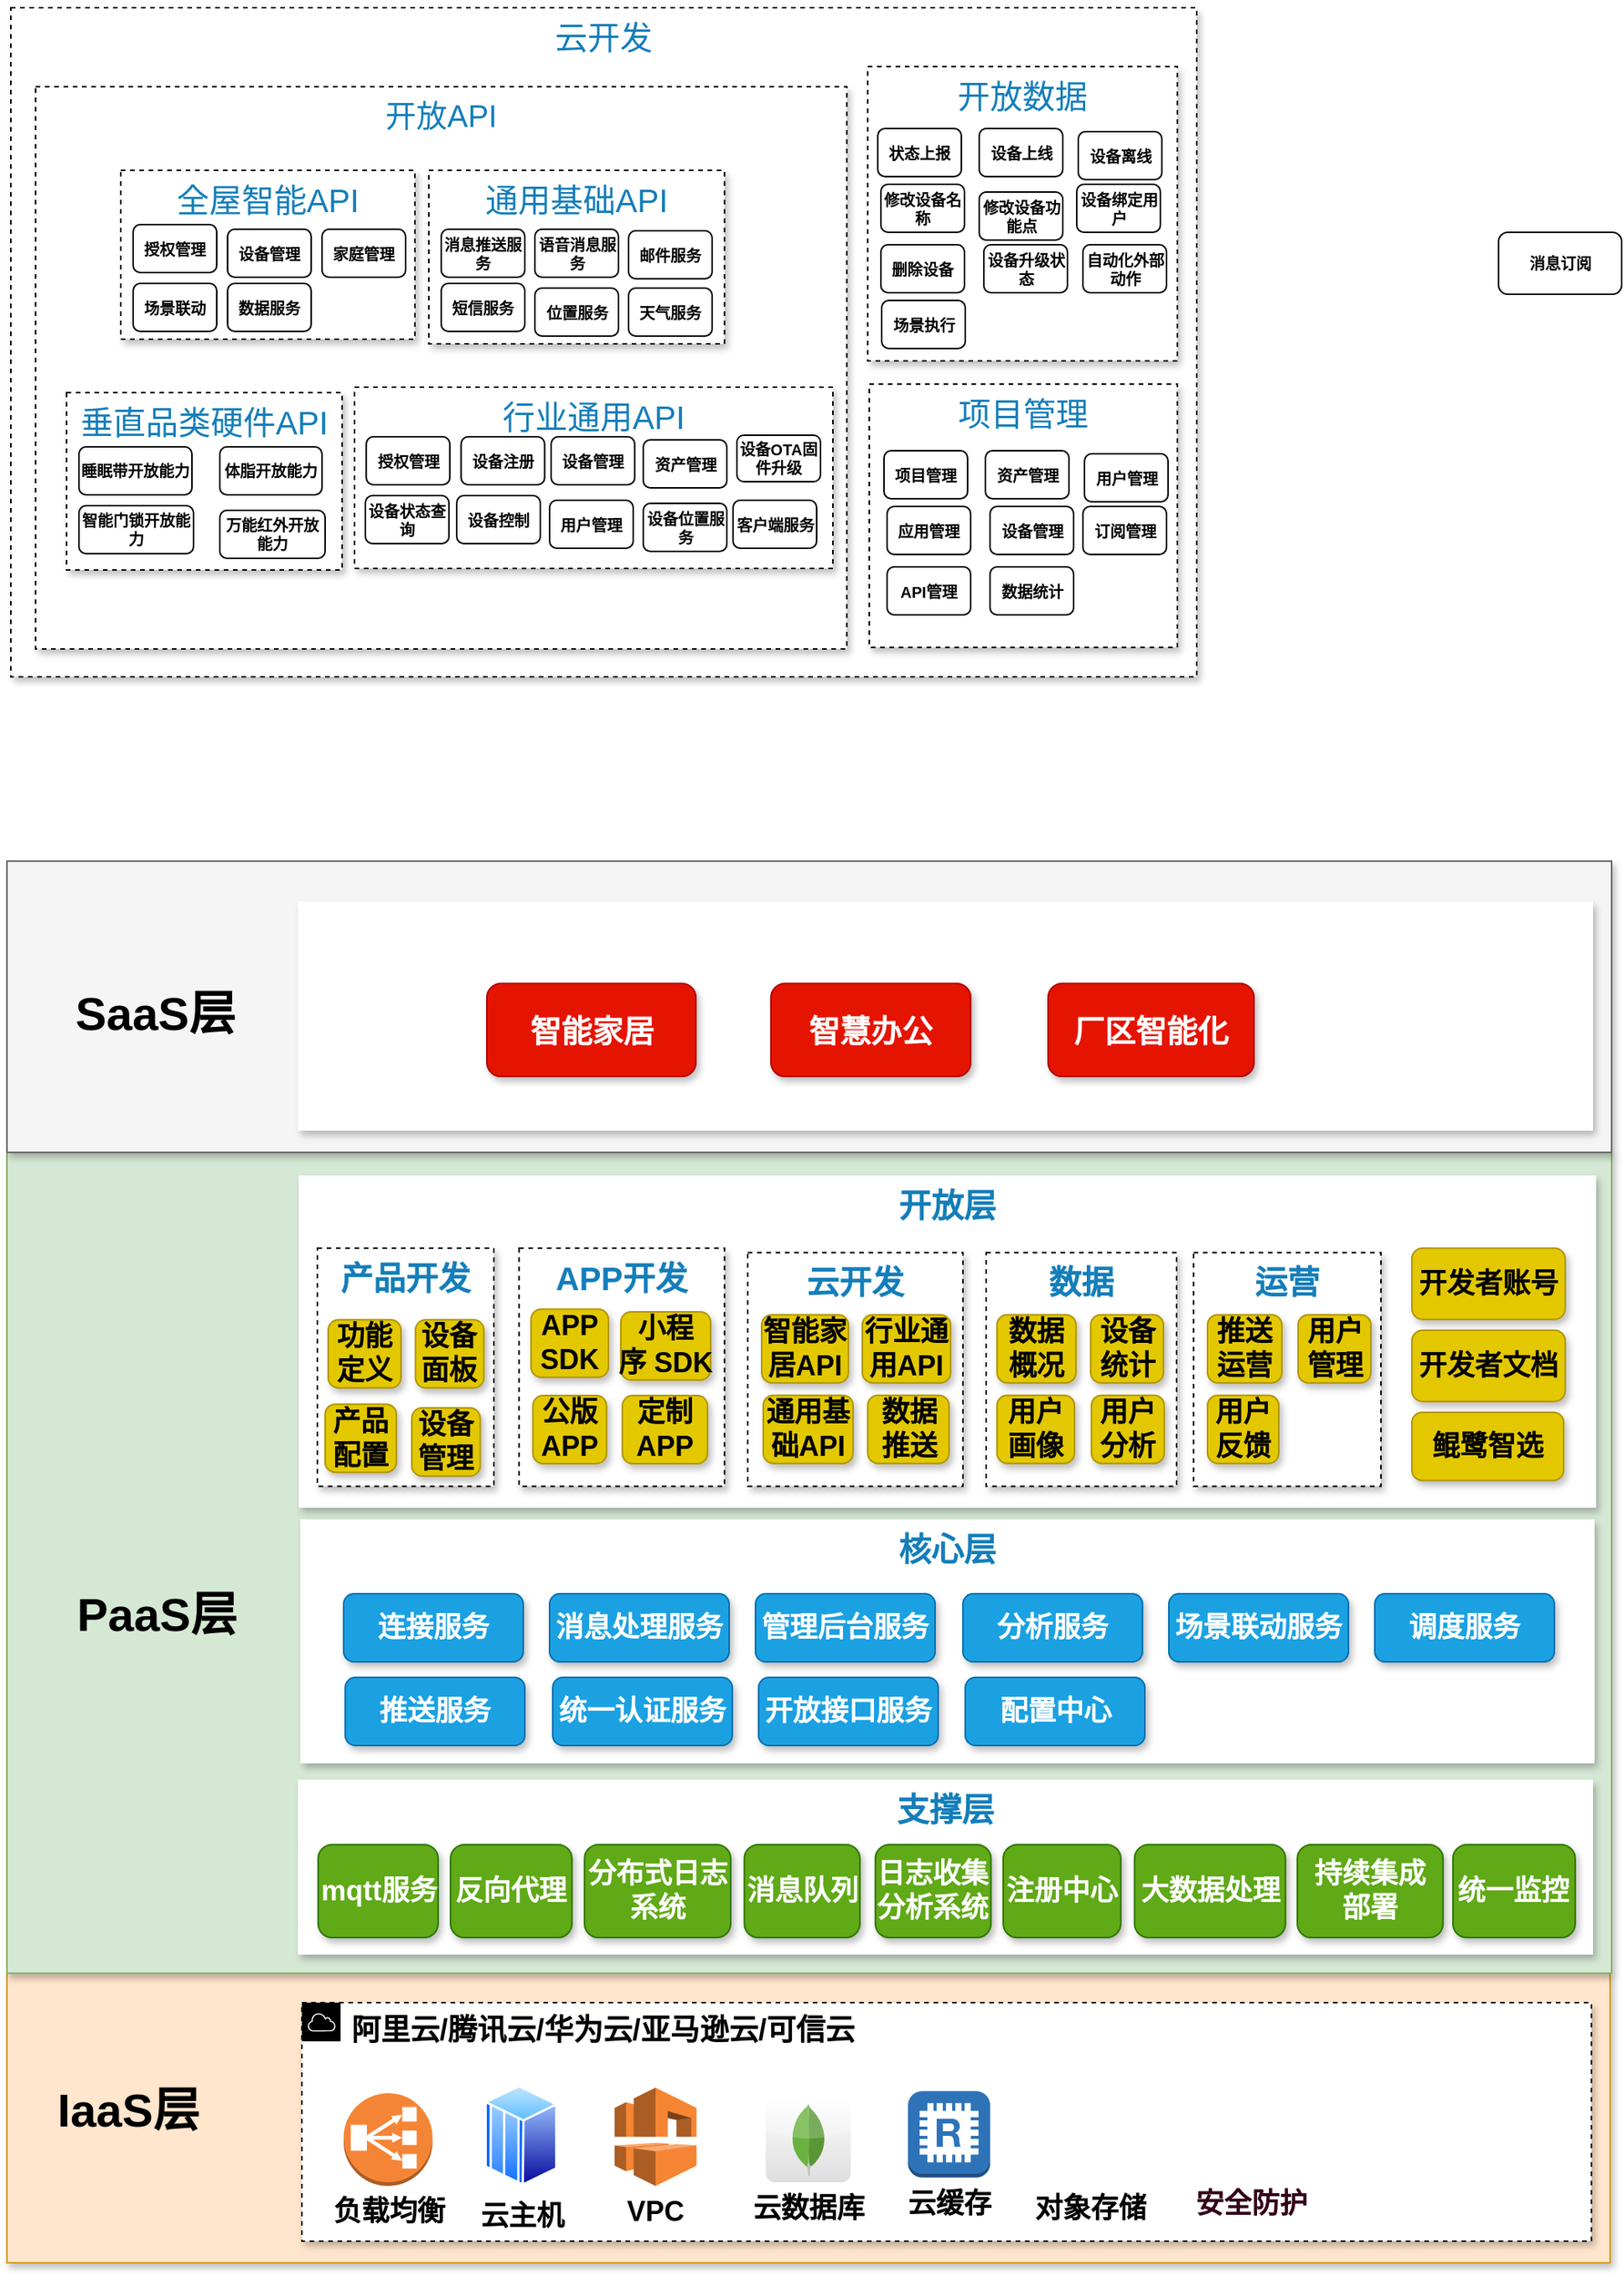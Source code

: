<mxfile version="14.9.0" type="github">
  <diagram id="Ht1M8jgEwFfnCIfOTk4-" name="Page-1">
    <mxGraphModel dx="2158" dy="1775" grid="0" gridSize="10" guides="1" tooltips="1" connect="1" arrows="1" fold="1" page="1" pageScale="1" pageWidth="1169" pageHeight="827" math="0" shadow="0">
      <root>
        <mxCell id="0" />
        <mxCell id="1" parent="0" />
        <mxCell id="gMzUMs-5NFaY0qNwN4Kw-103" value="云开发" style="dashed=1;verticalAlign=top;fontStyle=0;fontColor=#147EBA;fontSize=21;shadow=1;" parent="1" vertex="1">
          <mxGeometry x="94" y="-654" width="766" height="432" as="geometry" />
        </mxCell>
        <mxCell id="gMzUMs-5NFaY0qNwN4Kw-52" value="开放API" style="dashed=1;verticalAlign=top;fontStyle=0;fontColor=#147EBA;fontSize=20;shadow=1;" parent="1" vertex="1">
          <mxGeometry x="110" y="-603" width="524" height="363" as="geometry" />
        </mxCell>
        <mxCell id="gMzUMs-5NFaY0qNwN4Kw-2" value="IaaS层" style="rounded=0;whiteSpace=wrap;html=1;fontSize=21;fillColor=#ffe6cc;strokeColor=#d79b00;shadow=1;" parent="1" vertex="1">
          <mxGeometry x="91.5" y="615" width="1035.5" height="187" as="geometry" />
        </mxCell>
        <mxCell id="Ln0wYWGK2Pg7mDHhLt9o-11" value="阿里云/腾讯云/华为云/亚马逊云/可信云" style="points=[[0,0],[0.25,0],[0.5,0],[0.75,0],[1,0],[1,0.25],[1,0.5],[1,0.75],[1,1],[0.75,1],[0.5,1],[0.25,1],[0,1],[0,0.75],[0,0.5],[0,0.25]];outlineConnect=0;html=1;whiteSpace=wrap;fontSize=19;fontStyle=1;shape=mxgraph.aws4.group;grIcon=mxgraph.aws4.group_aws_cloud;verticalAlign=top;align=left;spacingLeft=30;dashed=1;shadow=1;" parent="1" vertex="1">
          <mxGeometry x="282" y="634" width="833" height="154" as="geometry" />
        </mxCell>
        <mxCell id="Ln0wYWGK2Pg7mDHhLt9o-27" style="edgeStyle=none;shape=link;rounded=0;orthogonalLoop=1;jettySize=auto;html=1;exitX=1;exitY=1;exitDx=0;exitDy=0;fontStyle=1;fontSize=18;" parent="1" source="Ln0wYWGK2Pg7mDHhLt9o-11" target="Ln0wYWGK2Pg7mDHhLt9o-11" edge="1">
          <mxGeometry relative="1" as="geometry" />
        </mxCell>
        <mxCell id="1yn95lNJv_hw5B5bu8lK-14" value="&lt;font color=&quot;#000000&quot; style=&quot;font-size: 18px;&quot;&gt;云缓存&lt;/font&gt;" style="outlineConnect=0;dashed=0;verticalLabelPosition=bottom;verticalAlign=top;align=center;html=1;shape=mxgraph.aws3.redis;fillColor=#2E73B8;gradientColor=none;fontColor=#FFFFFF;fontStyle=1;fontSize=18;" parent="1" vertex="1">
          <mxGeometry x="673.5" y="691.16" width="53.1" height="55.75" as="geometry" />
        </mxCell>
        <mxCell id="gMzUMs-5NFaY0qNwN4Kw-1" value="IaaS层" style="text;html=1;strokeColor=none;fillColor=none;align=center;verticalAlign=middle;whiteSpace=wrap;rounded=0;fontSize=30;fontStyle=1" parent="1" vertex="1">
          <mxGeometry x="119" y="692.5" width="102" height="20" as="geometry" />
        </mxCell>
        <mxCell id="gMzUMs-5NFaY0qNwN4Kw-5" value="PaaS层" style="rounded=0;whiteSpace=wrap;html=1;fontSize=21;fillColor=#d5e8d4;strokeColor=#82b366;shadow=1;" parent="1" vertex="1">
          <mxGeometry x="91.5" y="85" width="1036.5" height="530" as="geometry" />
        </mxCell>
        <mxCell id="gMzUMs-5NFaY0qNwN4Kw-11" value="云数据库" style="dashed=0;outlineConnect=0;html=1;align=center;labelPosition=center;verticalLabelPosition=bottom;verticalAlign=top;shape=mxgraph.webicons.mongodb;gradientColor=#DFDEDE;fontSize=18;fontStyle=1" parent="1" vertex="1">
          <mxGeometry x="581.62" y="694.87" width="55" height="55.13" as="geometry" />
        </mxCell>
        <mxCell id="gMzUMs-5NFaY0qNwN4Kw-12" value="VPC" style="outlineConnect=0;dashed=0;verticalLabelPosition=bottom;verticalAlign=top;align=center;html=1;shape=mxgraph.aws3.vpc;fillColor=#F58534;gradientColor=none;fontSize=18;fontStyle=1" parent="1" vertex="1">
          <mxGeometry x="484.0" y="688.87" width="52.91" height="63.5" as="geometry" />
        </mxCell>
        <mxCell id="gMzUMs-5NFaY0qNwN4Kw-13" value="负载均衡" style="outlineConnect=0;dashed=0;verticalLabelPosition=bottom;verticalAlign=top;align=center;html=1;shape=mxgraph.aws3.classic_load_balancer;fillColor=#F58536;gradientColor=none;fontSize=18;fontStyle=1" parent="1" vertex="1">
          <mxGeometry x="309" y="692.5" width="57.38" height="59.87" as="geometry" />
        </mxCell>
        <mxCell id="gMzUMs-5NFaY0qNwN4Kw-15" value="对象存储" style="shape=image;html=1;verticalAlign=top;verticalLabelPosition=bottom;labelBackgroundColor=#ffffff;imageAspect=0;aspect=fixed;image=https://cdn4.iconfinder.com/data/icons/small-n-flat/24/floppy-128.png;fontSize=18;fontStyle=1" parent="1" vertex="1">
          <mxGeometry x="758" y="684.87" width="65.13" height="65.13" as="geometry" />
        </mxCell>
        <mxCell id="gMzUMs-5NFaY0qNwN4Kw-18" value="云主机" style="aspect=fixed;perimeter=ellipsePerimeter;html=1;align=center;shadow=0;dashed=0;spacingTop=3;image;image=img/lib/active_directory/mainframe_host.svg;fontSize=18;fontStyle=1" parent="1" vertex="1">
          <mxGeometry x="400" y="687" width="47.07" height="65.37" as="geometry" />
        </mxCell>
        <mxCell id="gMzUMs-5NFaY0qNwN4Kw-32" value="PaaS层" style="text;html=1;strokeColor=none;fillColor=none;align=center;verticalAlign=middle;whiteSpace=wrap;rounded=0;fontSize=30;fontStyle=1;shadow=0;sketch=0;glass=0;" parent="1" vertex="1">
          <mxGeometry x="134.5" y="373" width="106.5" height="20" as="geometry" />
        </mxCell>
        <mxCell id="gMzUMs-5NFaY0qNwN4Kw-17" value="支撑层" style="dashed=1;verticalAlign=top;fontStyle=1;fontColor=#147EBA;fontSize=21;strokeColor=none;shadow=1;" parent="1" vertex="1">
          <mxGeometry x="279.5" y="490" width="836.5" height="113" as="geometry" />
        </mxCell>
        <mxCell id="gMzUMs-5NFaY0qNwN4Kw-7" value="分布式日志系统" style="rounded=1;whiteSpace=wrap;html=1;fontSize=18;fontStyle=1;fillColor=#60a917;strokeColor=#2D7600;fontColor=#ffffff;shadow=1;" parent="1" vertex="1">
          <mxGeometry x="464.55" y="532" width="94.45" height="60" as="geometry" />
        </mxCell>
        <mxCell id="gMzUMs-5NFaY0qNwN4Kw-9" value="消息队列" style="rounded=1;whiteSpace=wrap;html=1;fontSize=18;fontStyle=1;fillColor=#60a917;strokeColor=#2D7600;fontColor=#ffffff;shadow=1;" parent="1" vertex="1">
          <mxGeometry x="567.77" y="532" width="74.7" height="60" as="geometry" />
        </mxCell>
        <mxCell id="gMzUMs-5NFaY0qNwN4Kw-16" value="mqtt服务" style="rounded=1;whiteSpace=wrap;html=1;fontSize=18;fontStyle=1;fillColor=#60a917;strokeColor=#2D7600;fontColor=#ffffff;shadow=1;" parent="1" vertex="1">
          <mxGeometry x="292.5" y="532" width="77.5" height="60" as="geometry" />
        </mxCell>
        <mxCell id="gMzUMs-5NFaY0qNwN4Kw-28" value="大数据处理" style="rounded=1;whiteSpace=wrap;html=1;fontSize=18;fontStyle=1;fillColor=#60a917;strokeColor=#2D7600;fontColor=#ffffff;shadow=1;" parent="1" vertex="1">
          <mxGeometry x="819.85" y="532" width="97.5" height="60" as="geometry" />
        </mxCell>
        <mxCell id="gMzUMs-5NFaY0qNwN4Kw-31" value="反向代理" style="rounded=1;whiteSpace=wrap;html=1;fontSize=18;fontStyle=1;fillColor=#60a917;strokeColor=#2D7600;fontColor=#ffffff;shadow=1;" parent="1" vertex="1">
          <mxGeometry x="378" y="532" width="78.43" height="60" as="geometry" />
        </mxCell>
        <mxCell id="gMzUMs-5NFaY0qNwN4Kw-33" value="核心层" style="dashed=1;verticalAlign=top;fontStyle=1;fontColor=#147EBA;fontSize=21;strokeColor=none;shadow=1;" parent="1" vertex="1">
          <mxGeometry x="281" y="322" width="836" height="157.5" as="geometry" />
        </mxCell>
        <mxCell id="gMzUMs-5NFaY0qNwN4Kw-19" value="连接服务" style="rounded=1;whiteSpace=wrap;html=1;fontSize=18;fontStyle=1;fillColor=#1ba1e2;strokeColor=#006EAF;fontColor=#ffffff;shadow=1;" parent="1" vertex="1">
          <mxGeometry x="309" y="370" width="116" height="44" as="geometry" />
        </mxCell>
        <mxCell id="gMzUMs-5NFaY0qNwN4Kw-21" value="消息处理服务" style="rounded=1;whiteSpace=wrap;html=1;fontSize=18;fontStyle=1;fillColor=#1ba1e2;strokeColor=#006EAF;fontColor=#ffffff;shadow=1;" parent="1" vertex="1">
          <mxGeometry x="442" y="370" width="116" height="44" as="geometry" />
        </mxCell>
        <mxCell id="gMzUMs-5NFaY0qNwN4Kw-22" value="管理后台服务" style="rounded=1;whiteSpace=wrap;html=1;fontSize=18;fontStyle=1;fillColor=#1ba1e2;strokeColor=#006EAF;fontColor=#ffffff;shadow=1;" parent="1" vertex="1">
          <mxGeometry x="575" y="370" width="116" height="44" as="geometry" />
        </mxCell>
        <mxCell id="gMzUMs-5NFaY0qNwN4Kw-23" value="分析服务" style="rounded=1;whiteSpace=wrap;html=1;fontSize=18;fontStyle=1;fillColor=#1ba1e2;strokeColor=#006EAF;fontColor=#ffffff;shadow=1;" parent="1" vertex="1">
          <mxGeometry x="709" y="370" width="116" height="44" as="geometry" />
        </mxCell>
        <mxCell id="gMzUMs-5NFaY0qNwN4Kw-24" value="场景联动服务" style="rounded=1;whiteSpace=wrap;html=1;fontSize=18;fontStyle=1;fillColor=#1ba1e2;strokeColor=#006EAF;fontColor=#ffffff;shadow=1;" parent="1" vertex="1">
          <mxGeometry x="842" y="370" width="116" height="44" as="geometry" />
        </mxCell>
        <mxCell id="gMzUMs-5NFaY0qNwN4Kw-25" value="统一认证服务" style="rounded=1;whiteSpace=wrap;html=1;fontSize=18;fontStyle=1;fillColor=#1ba1e2;strokeColor=#006EAF;fontColor=#ffffff;shadow=1;" parent="1" vertex="1">
          <mxGeometry x="444" y="424" width="116" height="44" as="geometry" />
        </mxCell>
        <mxCell id="gMzUMs-5NFaY0qNwN4Kw-26" value="调度服务" style="rounded=1;whiteSpace=wrap;html=1;fontSize=18;fontStyle=1;fillColor=#1ba1e2;strokeColor=#006EAF;fontColor=#ffffff;shadow=1;" parent="1" vertex="1">
          <mxGeometry x="975" y="370" width="116" height="44" as="geometry" />
        </mxCell>
        <mxCell id="gMzUMs-5NFaY0qNwN4Kw-27" value="推送服务" style="rounded=1;whiteSpace=wrap;html=1;fontSize=18;fontStyle=1;fillColor=#1ba1e2;strokeColor=#006EAF;fontColor=#ffffff;shadow=1;" parent="1" vertex="1">
          <mxGeometry x="310" y="424" width="116" height="44" as="geometry" />
        </mxCell>
        <mxCell id="gMzUMs-5NFaY0qNwN4Kw-34" value="开放层" style="dashed=1;verticalAlign=top;fontStyle=1;fontColor=#147EBA;fontSize=21;strokeColor=none;shadow=1;" parent="1" vertex="1">
          <mxGeometry x="280" y="100" width="838" height="214.5" as="geometry" />
        </mxCell>
        <mxCell id="gMzUMs-5NFaY0qNwN4Kw-29" value="开放接口服务" style="rounded=1;whiteSpace=wrap;html=1;fontSize=18;fontStyle=1;fillColor=#1ba1e2;strokeColor=#006EAF;fontColor=#ffffff;shadow=1;" parent="1" vertex="1">
          <mxGeometry x="577" y="424" width="116" height="44" as="geometry" />
        </mxCell>
        <mxCell id="gMzUMs-5NFaY0qNwN4Kw-44" value="产品开发" style="dashed=1;verticalAlign=top;fontStyle=1;fontColor=#147EBA;fontSize=21;shadow=1;" parent="1" vertex="1">
          <mxGeometry x="292" y="146.82" width="114" height="153.75" as="geometry" />
        </mxCell>
        <mxCell id="gMzUMs-5NFaY0qNwN4Kw-35" value="功能定义" style="rounded=1;whiteSpace=wrap;html=1;fontSize=18;fontStyle=1;fillColor=#e3c800;strokeColor=#B09500;fontColor=#000000;shadow=1;" parent="1" vertex="1">
          <mxGeometry x="299" y="193.12" width="47" height="44" as="geometry" />
        </mxCell>
        <mxCell id="gMzUMs-5NFaY0qNwN4Kw-39" value="设备面板" style="rounded=1;whiteSpace=wrap;html=1;fontSize=18;fontStyle=1;fillColor=#e3c800;strokeColor=#B09500;fontColor=#000000;shadow=1;" parent="1" vertex="1">
          <mxGeometry x="355.38" y="193.12" width="44.18" height="44" as="geometry" />
        </mxCell>
        <mxCell id="gMzUMs-5NFaY0qNwN4Kw-40" value="产品配置" style="rounded=1;whiteSpace=wrap;html=1;fontSize=18;fontStyle=1;fillColor=#e3c800;strokeColor=#B09500;fontColor=#000000;shadow=1;" parent="1" vertex="1">
          <mxGeometry x="297" y="247.57" width="46" height="44" as="geometry" />
        </mxCell>
        <mxCell id="gMzUMs-5NFaY0qNwN4Kw-46" value="APP开发" style="dashed=1;verticalAlign=top;fontStyle=1;fontColor=#147EBA;fontSize=21;shadow=1;" parent="1" vertex="1">
          <mxGeometry x="422.28" y="146.82" width="132.72" height="153.75" as="geometry" />
        </mxCell>
        <mxCell id="gMzUMs-5NFaY0qNwN4Kw-42" value="APP SDK" style="rounded=1;whiteSpace=wrap;html=1;fontSize=18;fontStyle=1;fillColor=#e3c800;strokeColor=#B09500;fontColor=#000000;shadow=1;" parent="1" vertex="1">
          <mxGeometry x="430" y="186.25" width="50" height="44" as="geometry" />
        </mxCell>
        <mxCell id="gMzUMs-5NFaY0qNwN4Kw-43" value="小程序&amp;nbsp;SDK" style="rounded=1;whiteSpace=wrap;html=1;fontSize=18;fontStyle=1;fillColor=#e3c800;strokeColor=#B09500;fontColor=#000000;shadow=1;" parent="1" vertex="1">
          <mxGeometry x="488" y="188" width="58" height="44" as="geometry" />
        </mxCell>
        <mxCell id="gMzUMs-5NFaY0qNwN4Kw-47" value="开发者账号" style="rounded=1;whiteSpace=wrap;html=1;fontSize=18;fontStyle=1;fillColor=#e3c800;strokeColor=#B09500;fontColor=#000000;shadow=1;" parent="1" vertex="1">
          <mxGeometry x="999" y="146.82" width="99" height="46" as="geometry" />
        </mxCell>
        <mxCell id="gMzUMs-5NFaY0qNwN4Kw-48" value="鲲鹭智选" style="rounded=1;whiteSpace=wrap;html=1;fontSize=18;fontStyle=1;fillColor=#e3c800;strokeColor=#B09500;fontColor=#000000;shadow=1;" parent="1" vertex="1">
          <mxGeometry x="999" y="252.82" width="98" height="44" as="geometry" />
        </mxCell>
        <mxCell id="gMzUMs-5NFaY0qNwN4Kw-49" value="注册中心" style="rounded=1;whiteSpace=wrap;html=1;fontSize=18;fontStyle=1;fillColor=#60a917;strokeColor=#2D7600;fontColor=#ffffff;shadow=1;" parent="1" vertex="1">
          <mxGeometry x="735" y="532" width="75.95" height="60" as="geometry" />
        </mxCell>
        <mxCell id="gMzUMs-5NFaY0qNwN4Kw-51" value="项目管理" style="dashed=1;verticalAlign=top;fontStyle=0;fontColor=#147EBA;fontSize=21;shadow=1;" parent="1" vertex="1">
          <mxGeometry x="648.5" y="-411" width="199" height="170" as="geometry" />
        </mxCell>
        <mxCell id="gMzUMs-5NFaY0qNwN4Kw-54" value="全屋智能API" style="dashed=1;verticalAlign=top;fontStyle=0;fontColor=#147EBA;fontSize=21;shadow=1;" parent="1" vertex="1">
          <mxGeometry x="165" y="-549" width="190" height="109" as="geometry" />
        </mxCell>
        <mxCell id="gMzUMs-5NFaY0qNwN4Kw-56" value="授权管理" style="rounded=1;whiteSpace=wrap;html=1;fontSize=10;fontStyle=1" parent="1" vertex="1">
          <mxGeometry x="173" y="-514" width="54" height="31" as="geometry" />
        </mxCell>
        <mxCell id="gMzUMs-5NFaY0qNwN4Kw-57" value="设备管理" style="rounded=1;whiteSpace=wrap;html=1;fontSize=10;fontStyle=1" parent="1" vertex="1">
          <mxGeometry x="234" y="-511" width="54" height="31" as="geometry" />
        </mxCell>
        <mxCell id="gMzUMs-5NFaY0qNwN4Kw-58" value="家庭管理" style="rounded=1;whiteSpace=wrap;html=1;fontSize=10;fontStyle=1" parent="1" vertex="1">
          <mxGeometry x="295" y="-511" width="54" height="31" as="geometry" />
        </mxCell>
        <mxCell id="gMzUMs-5NFaY0qNwN4Kw-59" value="场景联动" style="rounded=1;whiteSpace=wrap;html=1;fontSize=10;fontStyle=1" parent="1" vertex="1">
          <mxGeometry x="173" y="-476" width="54" height="31" as="geometry" />
        </mxCell>
        <mxCell id="gMzUMs-5NFaY0qNwN4Kw-60" value="数据服务" style="rounded=1;whiteSpace=wrap;html=1;fontSize=10;fontStyle=1" parent="1" vertex="1">
          <mxGeometry x="234" y="-476" width="54" height="31" as="geometry" />
        </mxCell>
        <mxCell id="gMzUMs-5NFaY0qNwN4Kw-61" value="行业通用API" style="dashed=1;verticalAlign=top;fontStyle=0;fontColor=#147EBA;fontSize=21;shadow=1;" parent="1" vertex="1">
          <mxGeometry x="316" y="-409" width="309" height="117" as="geometry" />
        </mxCell>
        <mxCell id="gMzUMs-5NFaY0qNwN4Kw-62" value="授权管理" style="rounded=1;whiteSpace=wrap;html=1;fontSize=10;fontStyle=1" parent="1" vertex="1">
          <mxGeometry x="323.57" y="-377" width="54" height="31" as="geometry" />
        </mxCell>
        <mxCell id="gMzUMs-5NFaY0qNwN4Kw-63" value="设备管理" style="rounded=1;whiteSpace=wrap;html=1;fontSize=10;fontStyle=1" parent="1" vertex="1">
          <mxGeometry x="443" y="-377" width="54" height="31" as="geometry" />
        </mxCell>
        <mxCell id="gMzUMs-5NFaY0qNwN4Kw-64" value="设备注册" style="rounded=1;whiteSpace=wrap;html=1;fontSize=10;fontStyle=1" parent="1" vertex="1">
          <mxGeometry x="384.82" y="-377" width="54" height="31" as="geometry" />
        </mxCell>
        <mxCell id="gMzUMs-5NFaY0qNwN4Kw-65" value="设备状态查询" style="rounded=1;whiteSpace=wrap;html=1;fontSize=10;fontStyle=1" parent="1" vertex="1">
          <mxGeometry x="323" y="-339" width="54" height="31" as="geometry" />
        </mxCell>
        <mxCell id="gMzUMs-5NFaY0qNwN4Kw-66" value="设备控制" style="rounded=1;whiteSpace=wrap;html=1;fontSize=10;fontStyle=1" parent="1" vertex="1">
          <mxGeometry x="382" y="-339" width="54" height="31" as="geometry" />
        </mxCell>
        <mxCell id="gMzUMs-5NFaY0qNwN4Kw-67" value="用户管理" style="rounded=1;whiteSpace=wrap;html=1;fontSize=10;fontStyle=1" parent="1" vertex="1">
          <mxGeometry x="442" y="-336" width="54" height="31" as="geometry" />
        </mxCell>
        <mxCell id="gMzUMs-5NFaY0qNwN4Kw-68" value="资产管理" style="rounded=1;whiteSpace=wrap;html=1;fontSize=10;fontStyle=1" parent="1" vertex="1">
          <mxGeometry x="502.5" y="-375" width="54" height="31" as="geometry" />
        </mxCell>
        <mxCell id="gMzUMs-5NFaY0qNwN4Kw-70" value="设备位置服务" style="rounded=1;whiteSpace=wrap;html=1;fontSize=10;fontStyle=1" parent="1" vertex="1">
          <mxGeometry x="502.5" y="-334" width="54" height="31" as="geometry" />
        </mxCell>
        <mxCell id="gMzUMs-5NFaY0qNwN4Kw-71" value="设备OTA固件升级" style="rounded=1;whiteSpace=wrap;html=1;fontSize=10;fontStyle=1" parent="1" vertex="1">
          <mxGeometry x="563" y="-378" width="54" height="30" as="geometry" />
        </mxCell>
        <mxCell id="gMzUMs-5NFaY0qNwN4Kw-72" value="客户端服务" style="rounded=1;whiteSpace=wrap;html=1;fontSize=10;fontStyle=1" parent="1" vertex="1">
          <mxGeometry x="560.5" y="-336" width="54" height="31" as="geometry" />
        </mxCell>
        <mxCell id="gMzUMs-5NFaY0qNwN4Kw-73" value="通用基础API" style="dashed=1;verticalAlign=top;fontStyle=0;fontColor=#147EBA;fontSize=21;shadow=1;" parent="1" vertex="1">
          <mxGeometry x="364" y="-549" width="191" height="112" as="geometry" />
        </mxCell>
        <mxCell id="gMzUMs-5NFaY0qNwN4Kw-74" value="消息推送服务" style="rounded=1;whiteSpace=wrap;html=1;fontSize=10;fontStyle=1" parent="1" vertex="1">
          <mxGeometry x="372" y="-511" width="54" height="31" as="geometry" />
        </mxCell>
        <mxCell id="gMzUMs-5NFaY0qNwN4Kw-75" value="语音消息服务" style="rounded=1;whiteSpace=wrap;html=1;fontSize=10;fontStyle=1" parent="1" vertex="1">
          <mxGeometry x="432.5" y="-511" width="54" height="31" as="geometry" />
        </mxCell>
        <mxCell id="gMzUMs-5NFaY0qNwN4Kw-76" value="邮件服务" style="rounded=1;whiteSpace=wrap;html=1;fontSize=10;fontStyle=1" parent="1" vertex="1">
          <mxGeometry x="493" y="-510" width="54" height="31" as="geometry" />
        </mxCell>
        <mxCell id="gMzUMs-5NFaY0qNwN4Kw-77" value="短信服务" style="rounded=1;whiteSpace=wrap;html=1;fontSize=10;fontStyle=1" parent="1" vertex="1">
          <mxGeometry x="372" y="-476" width="54" height="31" as="geometry" />
        </mxCell>
        <mxCell id="gMzUMs-5NFaY0qNwN4Kw-78" value="位置服务" style="rounded=1;whiteSpace=wrap;html=1;fontSize=10;fontStyle=1" parent="1" vertex="1">
          <mxGeometry x="432.5" y="-473" width="54" height="31" as="geometry" />
        </mxCell>
        <mxCell id="gMzUMs-5NFaY0qNwN4Kw-80" value="天气服务" style="rounded=1;whiteSpace=wrap;html=1;fontSize=10;fontStyle=1" parent="1" vertex="1">
          <mxGeometry x="493" y="-473" width="54" height="31" as="geometry" />
        </mxCell>
        <mxCell id="gMzUMs-5NFaY0qNwN4Kw-89" value="定制APP" style="rounded=1;whiteSpace=wrap;html=1;fontSize=18;fontStyle=1;fillColor=#e3c800;strokeColor=#B09500;fontColor=#000000;shadow=1;" parent="1" vertex="1">
          <mxGeometry x="489" y="242" width="55" height="44" as="geometry" />
        </mxCell>
        <mxCell id="gMzUMs-5NFaY0qNwN4Kw-90" value="公版APP" style="rounded=1;whiteSpace=wrap;html=1;fontSize=18;fontStyle=1;fillColor=#e3c800;strokeColor=#B09500;fontColor=#000000;shadow=1;" parent="1" vertex="1">
          <mxGeometry x="431.21" y="242" width="47.57" height="44" as="geometry" />
        </mxCell>
        <mxCell id="gMzUMs-5NFaY0qNwN4Kw-91" value="项目管理" style="rounded=1;whiteSpace=wrap;html=1;fontSize=10;fontStyle=1" parent="1" vertex="1">
          <mxGeometry x="658" y="-368" width="54" height="31" as="geometry" />
        </mxCell>
        <mxCell id="gMzUMs-5NFaY0qNwN4Kw-93" value="资产管理" style="rounded=1;whiteSpace=wrap;html=1;fontSize=10;fontStyle=1" parent="1" vertex="1">
          <mxGeometry x="723.5" y="-368" width="54" height="31" as="geometry" />
        </mxCell>
        <mxCell id="gMzUMs-5NFaY0qNwN4Kw-94" value="用户管理" style="rounded=1;whiteSpace=wrap;html=1;fontSize=10;fontStyle=1" parent="1" vertex="1">
          <mxGeometry x="787.5" y="-366" width="54" height="31" as="geometry" />
        </mxCell>
        <mxCell id="gMzUMs-5NFaY0qNwN4Kw-95" value="应用管理" style="rounded=1;whiteSpace=wrap;html=1;fontSize=10;fontStyle=1" parent="1" vertex="1">
          <mxGeometry x="660" y="-332" width="54" height="31" as="geometry" />
        </mxCell>
        <mxCell id="gMzUMs-5NFaY0qNwN4Kw-96" value="设备管理" style="rounded=1;whiteSpace=wrap;html=1;fontSize=10;fontStyle=1" parent="1" vertex="1">
          <mxGeometry x="726.5" y="-332" width="54" height="31" as="geometry" />
        </mxCell>
        <mxCell id="gMzUMs-5NFaY0qNwN4Kw-97" value="订阅管理" style="rounded=1;whiteSpace=wrap;html=1;fontSize=10;fontStyle=1" parent="1" vertex="1">
          <mxGeometry x="786.5" y="-332" width="54" height="31" as="geometry" />
        </mxCell>
        <mxCell id="gMzUMs-5NFaY0qNwN4Kw-98" value="API管理" style="rounded=1;whiteSpace=wrap;html=1;fontSize=10;fontStyle=1" parent="1" vertex="1">
          <mxGeometry x="660" y="-293" width="54" height="31" as="geometry" />
        </mxCell>
        <mxCell id="gMzUMs-5NFaY0qNwN4Kw-99" value="数据统计" style="rounded=1;whiteSpace=wrap;html=1;fontSize=10;fontStyle=1" parent="1" vertex="1">
          <mxGeometry x="726.5" y="-293" width="54" height="31" as="geometry" />
        </mxCell>
        <mxCell id="gMzUMs-5NFaY0qNwN4Kw-100" value="开放数据" style="dashed=1;verticalAlign=top;fontStyle=0;fontColor=#147EBA;fontSize=21;shadow=1;" parent="1" vertex="1">
          <mxGeometry x="647.5" y="-616" width="200" height="190" as="geometry" />
        </mxCell>
        <mxCell id="gMzUMs-5NFaY0qNwN4Kw-101" value="消息订阅" style="rounded=1;whiteSpace=wrap;html=1;fontSize=10;fontStyle=1" parent="1" vertex="1">
          <mxGeometry x="1055" y="-509" width="79.5" height="40" as="geometry" />
        </mxCell>
        <mxCell id="gMzUMs-5NFaY0qNwN4Kw-113" value="云开发" style="dashed=1;verticalAlign=top;fontStyle=1;fontColor=#147EBA;fontSize=21;shadow=1;" parent="1" vertex="1">
          <mxGeometry x="570" y="149.69" width="139" height="150.88" as="geometry" />
        </mxCell>
        <mxCell id="gMzUMs-5NFaY0qNwN4Kw-114" value="智能家居API" style="rounded=1;whiteSpace=wrap;html=1;fontSize=18;fontStyle=1;fillColor=#e3c800;strokeColor=#B09500;fontColor=#000000;shadow=1;" parent="1" vertex="1">
          <mxGeometry x="579" y="189.82" width="56" height="44" as="geometry" />
        </mxCell>
        <mxCell id="gMzUMs-5NFaY0qNwN4Kw-115" value="通用基础API" style="rounded=1;whiteSpace=wrap;html=1;fontSize=18;fontStyle=1;fillColor=#e3c800;strokeColor=#B09500;fontColor=#000000;shadow=1;" parent="1" vertex="1">
          <mxGeometry x="580" y="241.82" width="58" height="44" as="geometry" />
        </mxCell>
        <mxCell id="gMzUMs-5NFaY0qNwN4Kw-116" value="数据推送" style="rounded=1;whiteSpace=wrap;html=1;fontSize=18;fontStyle=1;fillColor=#e3c800;strokeColor=#B09500;fontColor=#000000;shadow=1;" parent="1" vertex="1">
          <mxGeometry x="647.5" y="241.82" width="52.5" height="44" as="geometry" />
        </mxCell>
        <mxCell id="gMzUMs-5NFaY0qNwN4Kw-118" value="行业通用API" style="rounded=1;whiteSpace=wrap;html=1;fontSize=18;fontStyle=1;fillColor=#e3c800;strokeColor=#B09500;fontColor=#000000;shadow=1;" parent="1" vertex="1">
          <mxGeometry x="644" y="189.82" width="57" height="44" as="geometry" />
        </mxCell>
        <mxCell id="gMzUMs-5NFaY0qNwN4Kw-119" value="" style="rounded=0;whiteSpace=wrap;html=1;fontSize=21;fillColor=#f5f5f5;strokeColor=#666666;fontColor=#333333;sketch=0;shadow=1;" parent="1" vertex="1">
          <mxGeometry x="91.5" y="-103" width="1036.5" height="188" as="geometry" />
        </mxCell>
        <mxCell id="gMzUMs-5NFaY0qNwN4Kw-120" value="SaaS层" style="text;html=1;strokeColor=none;fillColor=none;align=center;verticalAlign=middle;whiteSpace=wrap;rounded=0;fontSize=30;fontStyle=1" parent="1" vertex="1">
          <mxGeometry x="130" y="-15" width="115" height="20" as="geometry" />
        </mxCell>
        <mxCell id="gMzUMs-5NFaY0qNwN4Kw-121" value="" style="dashed=1;verticalAlign=top;fontStyle=0;fontColor=#147EBA;fontSize=21;strokeColor=none;shadow=1;" parent="1" vertex="1">
          <mxGeometry x="279.5" y="-77" width="836.5" height="148" as="geometry" />
        </mxCell>
        <mxCell id="gMzUMs-5NFaY0qNwN4Kw-125" value="智能家居" style="rounded=1;whiteSpace=wrap;html=1;fontSize=20;fontStyle=1;fillColor=#e51400;strokeColor=#B20000;fontColor=#ffffff;shadow=1;" parent="1" vertex="1">
          <mxGeometry x="401.5" y="-24" width="135" height="60" as="geometry" />
        </mxCell>
        <mxCell id="gMzUMs-5NFaY0qNwN4Kw-127" value="智慧办公" style="rounded=1;whiteSpace=wrap;html=1;fontSize=20;fontStyle=1;fillColor=#e51400;strokeColor=#B20000;fontColor=#ffffff;shadow=1;" parent="1" vertex="1">
          <mxGeometry x="585" y="-24" width="129" height="60" as="geometry" />
        </mxCell>
        <mxCell id="pWaMpRXz0NsTzL8wll6D-3" value="开发者文档" style="rounded=1;whiteSpace=wrap;html=1;fontSize=18;fontStyle=1;fillColor=#e3c800;strokeColor=#B09500;fontColor=#000000;shadow=1;" parent="1" vertex="1">
          <mxGeometry x="999" y="199.82" width="99" height="46" as="geometry" />
        </mxCell>
        <mxCell id="o3qAvGxE_UhquxqolywF-3" value="安全防护" style="shape=image;html=1;verticalAlign=top;verticalLabelPosition=bottom;labelBackgroundColor=#ffffff;imageAspect=0;aspect=fixed;image=https://cdn1.iconfinder.com/data/icons/icons-for-a-site-1/64/advantage_protection-128.png;fontColor=#33001A;fontStyle=1;fontSize=18;sketch=0;" parent="1" vertex="1">
          <mxGeometry x="866" y="687.96" width="58.95" height="58.95" as="geometry" />
        </mxCell>
        <mxCell id="o3qAvGxE_UhquxqolywF-4" value="持续集成&lt;br style=&quot;font-size: 18px;&quot;&gt;部署" style="rounded=1;whiteSpace=wrap;html=1;fontSize=18;fontStyle=1;fillColor=#60a917;strokeColor=#2D7600;fontColor=#ffffff;shadow=1;" parent="1" vertex="1">
          <mxGeometry x="925" y="532" width="94.13" height="60" as="geometry" />
        </mxCell>
        <mxCell id="o3qAvGxE_UhquxqolywF-5" value="统一监控" style="rounded=1;whiteSpace=wrap;html=1;fontSize=18;fontStyle=1;fillColor=#60a917;strokeColor=#2D7600;fontColor=#ffffff;shadow=1;" parent="1" vertex="1">
          <mxGeometry x="1025.48" y="532" width="79" height="60" as="geometry" />
        </mxCell>
        <mxCell id="EYrQF7BOCfklkiRc-jko-1" value="垂直品类硬件API" style="dashed=1;verticalAlign=top;fontStyle=0;fontColor=#147EBA;fontSize=21;shadow=1;" parent="1" vertex="1">
          <mxGeometry x="130" y="-405.5" width="178" height="114.5" as="geometry" />
        </mxCell>
        <mxCell id="EYrQF7BOCfklkiRc-jko-2" value="睡眠带开放能力" style="rounded=1;whiteSpace=wrap;html=1;fontSize=10;fontStyle=1" parent="1" vertex="1">
          <mxGeometry x="138" y="-370.5" width="73" height="31" as="geometry" />
        </mxCell>
        <mxCell id="EYrQF7BOCfklkiRc-jko-3" value="体脂开放能力" style="rounded=1;whiteSpace=wrap;html=1;fontSize=10;fontStyle=1" parent="1" vertex="1">
          <mxGeometry x="229" y="-370.5" width="66" height="31" as="geometry" />
        </mxCell>
        <mxCell id="EYrQF7BOCfklkiRc-jko-4" value="万能红外开放能力" style="rounded=1;whiteSpace=wrap;html=1;fontSize=10;fontStyle=1" parent="1" vertex="1">
          <mxGeometry x="229" y="-329.5" width="68" height="31" as="geometry" />
        </mxCell>
        <mxCell id="EYrQF7BOCfklkiRc-jko-5" value="智能门锁开放能力" style="rounded=1;whiteSpace=wrap;html=1;fontSize=10;fontStyle=1" parent="1" vertex="1">
          <mxGeometry x="138" y="-332.5" width="74" height="31" as="geometry" />
        </mxCell>
        <mxCell id="EYrQF7BOCfklkiRc-jko-6" value="状态上报" style="rounded=1;whiteSpace=wrap;html=1;fontSize=10;fontStyle=1" parent="1" vertex="1">
          <mxGeometry x="654" y="-576" width="54" height="31" as="geometry" />
        </mxCell>
        <mxCell id="EYrQF7BOCfklkiRc-jko-7" value="设备上线" style="rounded=1;whiteSpace=wrap;html=1;fontSize=10;fontStyle=1" parent="1" vertex="1">
          <mxGeometry x="719.5" y="-576" width="54" height="31" as="geometry" />
        </mxCell>
        <mxCell id="EYrQF7BOCfklkiRc-jko-8" value="设备离线" style="rounded=1;whiteSpace=wrap;html=1;fontSize=10;fontStyle=1" parent="1" vertex="1">
          <mxGeometry x="783.5" y="-574" width="54" height="31" as="geometry" />
        </mxCell>
        <mxCell id="EYrQF7BOCfklkiRc-jko-9" value="修改设备名称" style="rounded=1;whiteSpace=wrap;html=1;fontSize=10;fontStyle=1" parent="1" vertex="1">
          <mxGeometry x="656" y="-540" width="54" height="31" as="geometry" />
        </mxCell>
        <mxCell id="EYrQF7BOCfklkiRc-jko-10" value="修改设备功能点" style="rounded=1;whiteSpace=wrap;html=1;fontSize=10;fontStyle=1" parent="1" vertex="1">
          <mxGeometry x="719.5" y="-535" width="54" height="31" as="geometry" />
        </mxCell>
        <mxCell id="EYrQF7BOCfklkiRc-jko-11" value="设备绑定用户" style="rounded=1;whiteSpace=wrap;html=1;fontSize=10;fontStyle=1" parent="1" vertex="1">
          <mxGeometry x="782.5" y="-540" width="54" height="31" as="geometry" />
        </mxCell>
        <mxCell id="EYrQF7BOCfklkiRc-jko-12" value="删除设备" style="rounded=1;whiteSpace=wrap;html=1;fontSize=10;fontStyle=1" parent="1" vertex="1">
          <mxGeometry x="656" y="-501" width="54" height="31" as="geometry" />
        </mxCell>
        <mxCell id="EYrQF7BOCfklkiRc-jko-13" value="设备升级状态" style="rounded=1;whiteSpace=wrap;html=1;fontSize=10;fontStyle=1" parent="1" vertex="1">
          <mxGeometry x="722.5" y="-501" width="54" height="31" as="geometry" />
        </mxCell>
        <mxCell id="EYrQF7BOCfklkiRc-jko-14" value="自动化外部动作" style="rounded=1;whiteSpace=wrap;html=1;fontSize=10;fontStyle=1" parent="1" vertex="1">
          <mxGeometry x="786.5" y="-501" width="54" height="31" as="geometry" />
        </mxCell>
        <mxCell id="EYrQF7BOCfklkiRc-jko-15" value="场景执行" style="rounded=1;whiteSpace=wrap;html=1;fontSize=10;fontStyle=1" parent="1" vertex="1">
          <mxGeometry x="656.5" y="-465" width="54" height="31" as="geometry" />
        </mxCell>
        <mxCell id="fOfBzXHfj0o3zNJiEXEh-1" value="配置中心" style="rounded=1;whiteSpace=wrap;html=1;fontSize=18;fontStyle=1;fillColor=#1ba1e2;strokeColor=#006EAF;fontColor=#ffffff;shadow=1;" parent="1" vertex="1">
          <mxGeometry x="710.5" y="424" width="116" height="44" as="geometry" />
        </mxCell>
        <mxCell id="fOfBzXHfj0o3zNJiEXEh-2" value="日志收集分析系统" style="rounded=1;whiteSpace=wrap;html=1;fontSize=18;fontStyle=1;fillColor=#60a917;strokeColor=#2D7600;fontColor=#ffffff;shadow=1;" parent="1" vertex="1">
          <mxGeometry x="652.4" y="532" width="74.7" height="60" as="geometry" />
        </mxCell>
        <mxCell id="poLeVsul0dEn69zZ20Wr-1" value="设备管理" style="rounded=1;whiteSpace=wrap;html=1;fontSize=18;fontStyle=1;fillColor=#e3c800;strokeColor=#B09500;fontColor=#000000;shadow=1;" parent="1" vertex="1">
          <mxGeometry x="353" y="250" width="44.18" height="44" as="geometry" />
        </mxCell>
        <mxCell id="poLeVsul0dEn69zZ20Wr-2" value="数据" style="dashed=1;verticalAlign=top;fontStyle=1;fontColor=#147EBA;fontSize=21;shadow=1;" parent="1" vertex="1">
          <mxGeometry x="724" y="149.69" width="123" height="150.88" as="geometry" />
        </mxCell>
        <mxCell id="poLeVsul0dEn69zZ20Wr-3" value="数据概况" style="rounded=1;whiteSpace=wrap;html=1;fontSize=18;fontStyle=1;fillColor=#e3c800;strokeColor=#B09500;fontColor=#000000;shadow=1;" parent="1" vertex="1">
          <mxGeometry x="731" y="189.82" width="51" height="44" as="geometry" />
        </mxCell>
        <mxCell id="poLeVsul0dEn69zZ20Wr-4" value="设备统计" style="rounded=1;whiteSpace=wrap;html=1;fontSize=18;fontStyle=1;fillColor=#e3c800;strokeColor=#B09500;fontColor=#000000;shadow=1;" parent="1" vertex="1">
          <mxGeometry x="791.5" y="189.82" width="47" height="44" as="geometry" />
        </mxCell>
        <mxCell id="poLeVsul0dEn69zZ20Wr-5" value="用户分析" style="rounded=1;whiteSpace=wrap;html=1;fontSize=18;fontStyle=1;fillColor=#e3c800;strokeColor=#B09500;fontColor=#000000;shadow=1;" parent="1" vertex="1">
          <mxGeometry x="792" y="241.82" width="47" height="44" as="geometry" />
        </mxCell>
        <mxCell id="poLeVsul0dEn69zZ20Wr-6" value="用户画像" style="rounded=1;whiteSpace=wrap;html=1;fontSize=18;fontStyle=1;fillColor=#e3c800;strokeColor=#B09500;fontColor=#000000;shadow=1;" parent="1" vertex="1">
          <mxGeometry x="731" y="241.82" width="50" height="44" as="geometry" />
        </mxCell>
        <mxCell id="poLeVsul0dEn69zZ20Wr-8" value="运营" style="dashed=1;verticalAlign=top;fontStyle=1;fontColor=#147EBA;fontSize=21;shadow=1;" parent="1" vertex="1">
          <mxGeometry x="858" y="149.69" width="121" height="150.88" as="geometry" />
        </mxCell>
        <mxCell id="poLeVsul0dEn69zZ20Wr-9" value="推送运营" style="rounded=1;whiteSpace=wrap;html=1;fontSize=18;fontStyle=1;fillColor=#e3c800;strokeColor=#B09500;fontColor=#000000;shadow=1;" parent="1" vertex="1">
          <mxGeometry x="867" y="189.82" width="48" height="44" as="geometry" />
        </mxCell>
        <mxCell id="poLeVsul0dEn69zZ20Wr-10" value="用户管理" style="rounded=1;whiteSpace=wrap;html=1;fontSize=18;fontStyle=1;fillColor=#e3c800;strokeColor=#B09500;fontColor=#000000;shadow=1;" parent="1" vertex="1">
          <mxGeometry x="925.5" y="189.82" width="47" height="44" as="geometry" />
        </mxCell>
        <mxCell id="poLeVsul0dEn69zZ20Wr-12" value="用户反馈" style="rounded=1;whiteSpace=wrap;html=1;fontSize=18;fontStyle=1;fillColor=#e3c800;strokeColor=#B09500;fontColor=#000000;shadow=1;" parent="1" vertex="1">
          <mxGeometry x="867" y="241.82" width="46" height="44" as="geometry" />
        </mxCell>
        <mxCell id="Zoq11wfGqskqaNb9JvNO-1" value="厂区智能化" style="rounded=1;whiteSpace=wrap;html=1;fontSize=20;fontStyle=1;fillColor=#e51400;strokeColor=#B20000;fontColor=#ffffff;shadow=1;" vertex="1" parent="1">
          <mxGeometry x="764" y="-24" width="133" height="60" as="geometry" />
        </mxCell>
      </root>
    </mxGraphModel>
  </diagram>
</mxfile>
